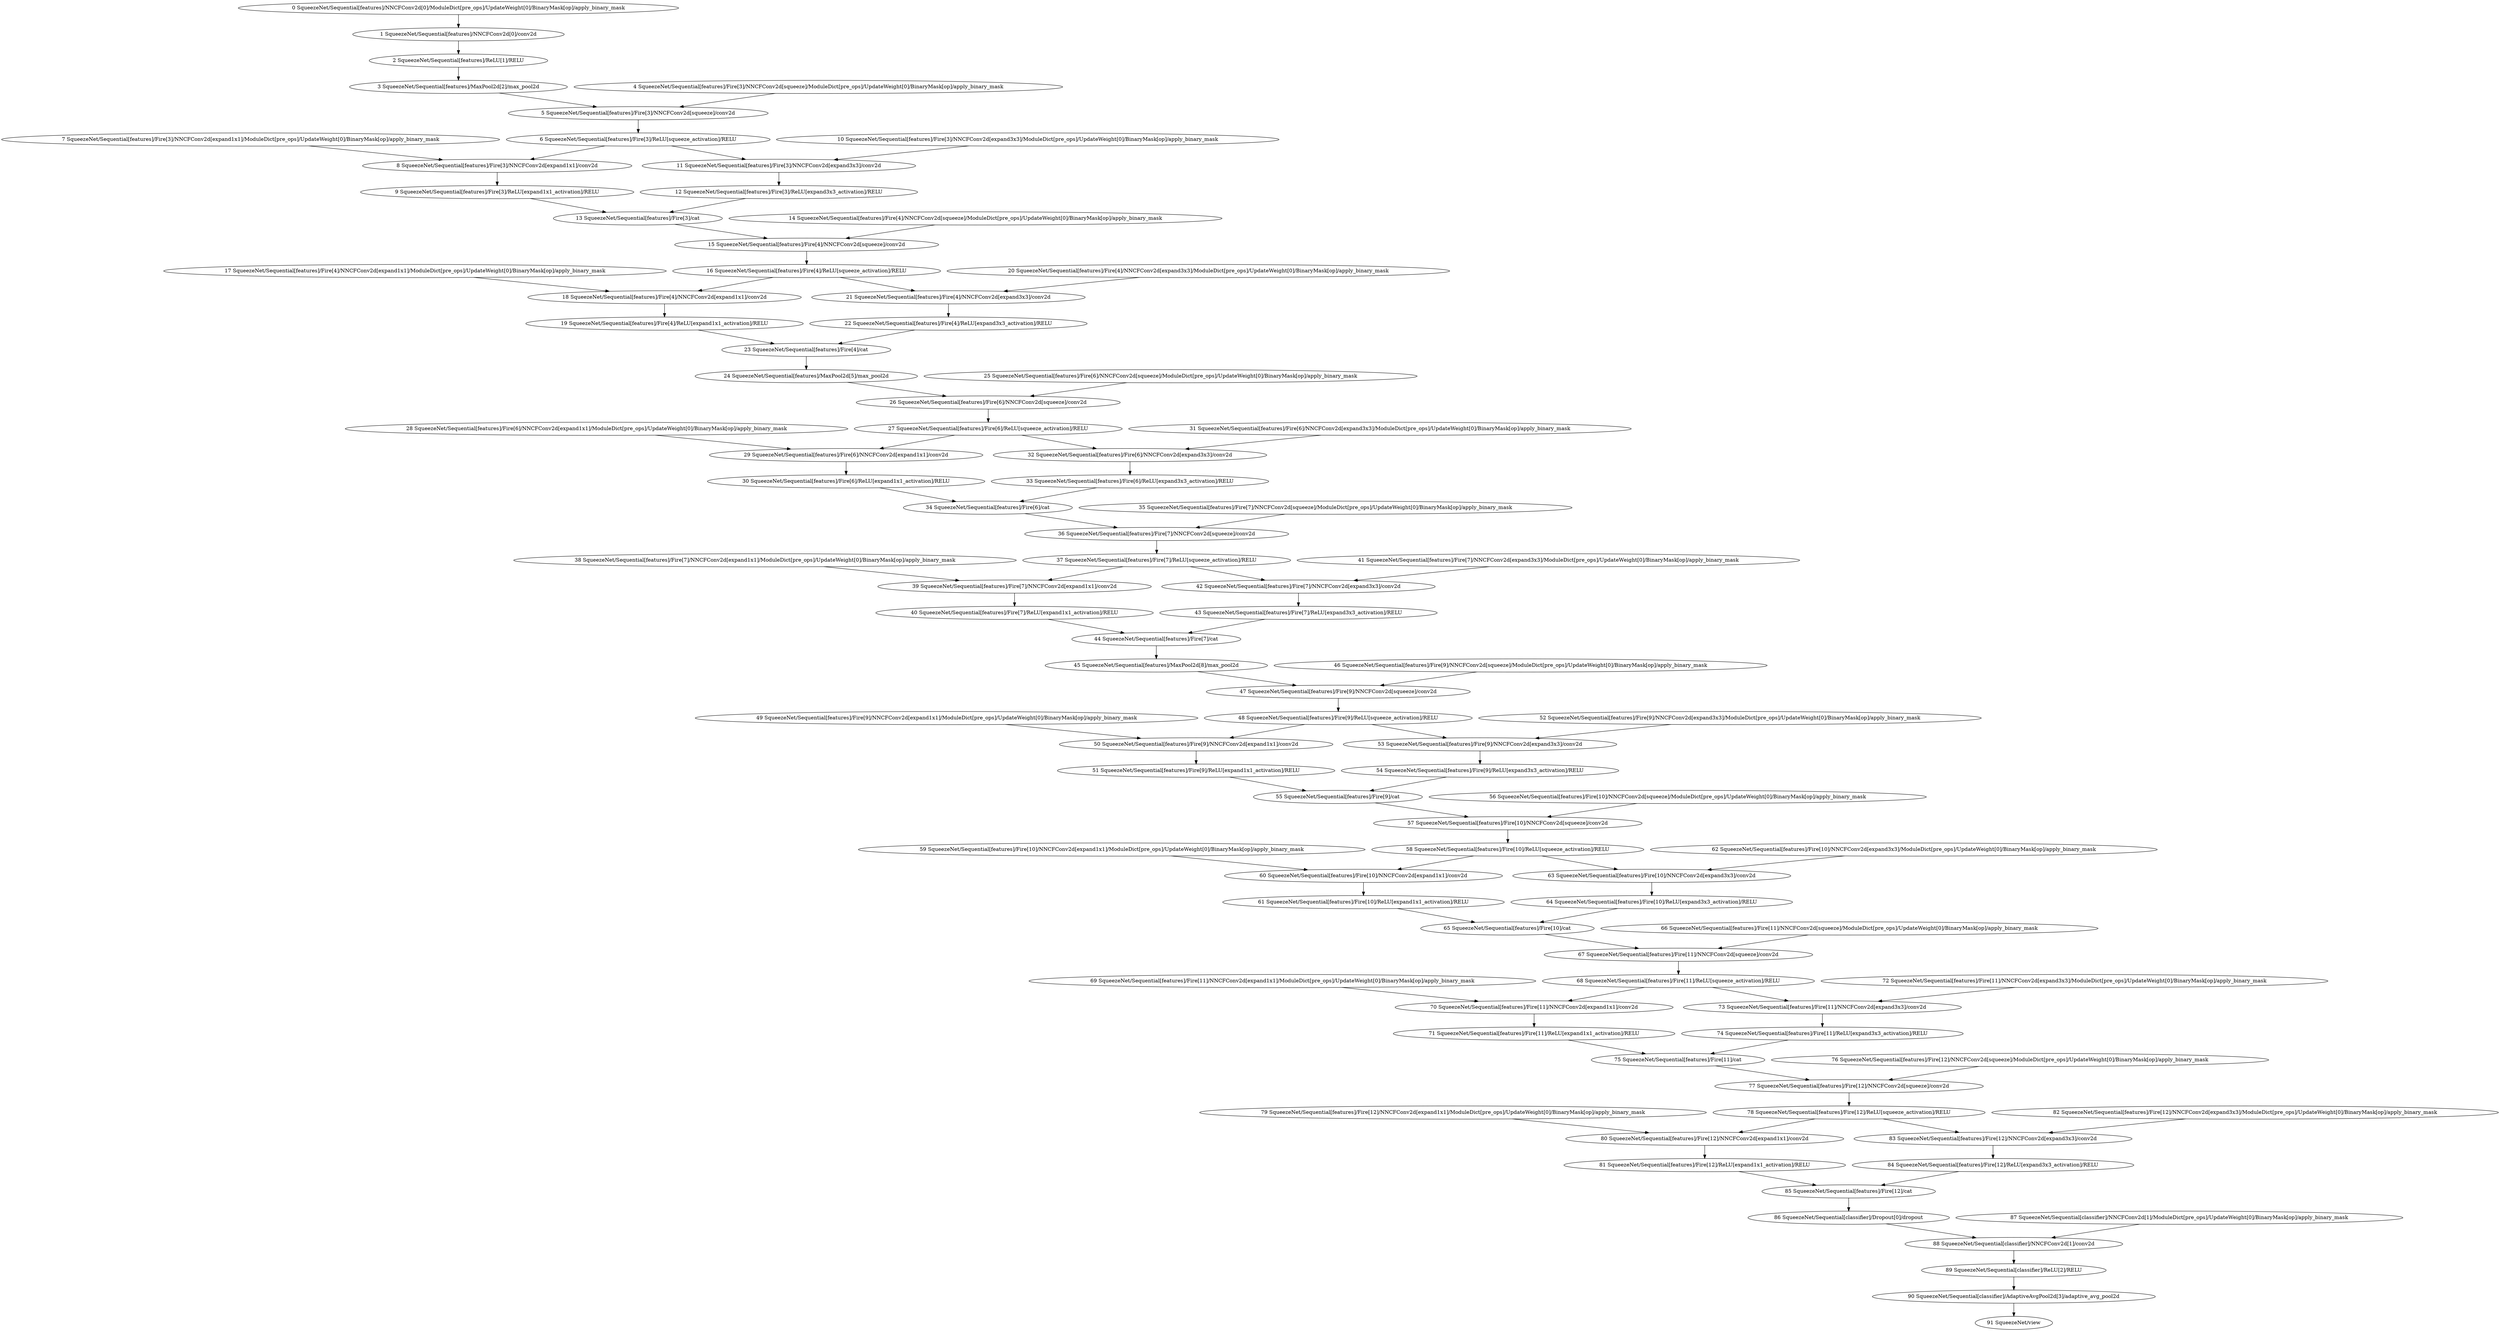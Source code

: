 strict digraph  {
"0 SqueezeNet/Sequential[features]/NNCFConv2d[0]/ModuleDict[pre_ops]/UpdateWeight[0]/BinaryMask[op]/apply_binary_mask" [id=0, scope="SqueezeNet/Sequential[features]/NNCFConv2d[0]/ModuleDict[pre_ops]/UpdateWeight[0]/BinaryMask[op]", type=apply_binary_mask];
"1 SqueezeNet/Sequential[features]/NNCFConv2d[0]/conv2d" [id=1, scope="SqueezeNet/Sequential[features]/NNCFConv2d[0]", type=conv2d];
"2 SqueezeNet/Sequential[features]/ReLU[1]/RELU" [id=2, scope="SqueezeNet/Sequential[features]/ReLU[1]", type=RELU];
"3 SqueezeNet/Sequential[features]/MaxPool2d[2]/max_pool2d" [id=3, scope="SqueezeNet/Sequential[features]/MaxPool2d[2]", type=max_pool2d];
"4 SqueezeNet/Sequential[features]/Fire[3]/NNCFConv2d[squeeze]/ModuleDict[pre_ops]/UpdateWeight[0]/BinaryMask[op]/apply_binary_mask" [id=4, scope="SqueezeNet/Sequential[features]/Fire[3]/NNCFConv2d[squeeze]/ModuleDict[pre_ops]/UpdateWeight[0]/BinaryMask[op]", type=apply_binary_mask];
"5 SqueezeNet/Sequential[features]/Fire[3]/NNCFConv2d[squeeze]/conv2d" [id=5, scope="SqueezeNet/Sequential[features]/Fire[3]/NNCFConv2d[squeeze]", type=conv2d];
"6 SqueezeNet/Sequential[features]/Fire[3]/ReLU[squeeze_activation]/RELU" [id=6, scope="SqueezeNet/Sequential[features]/Fire[3]/ReLU[squeeze_activation]", type=RELU];
"7 SqueezeNet/Sequential[features]/Fire[3]/NNCFConv2d[expand1x1]/ModuleDict[pre_ops]/UpdateWeight[0]/BinaryMask[op]/apply_binary_mask" [id=7, scope="SqueezeNet/Sequential[features]/Fire[3]/NNCFConv2d[expand1x1]/ModuleDict[pre_ops]/UpdateWeight[0]/BinaryMask[op]", type=apply_binary_mask];
"8 SqueezeNet/Sequential[features]/Fire[3]/NNCFConv2d[expand1x1]/conv2d" [id=8, scope="SqueezeNet/Sequential[features]/Fire[3]/NNCFConv2d[expand1x1]", type=conv2d];
"9 SqueezeNet/Sequential[features]/Fire[3]/ReLU[expand1x1_activation]/RELU" [id=9, scope="SqueezeNet/Sequential[features]/Fire[3]/ReLU[expand1x1_activation]", type=RELU];
"10 SqueezeNet/Sequential[features]/Fire[3]/NNCFConv2d[expand3x3]/ModuleDict[pre_ops]/UpdateWeight[0]/BinaryMask[op]/apply_binary_mask" [id=10, scope="SqueezeNet/Sequential[features]/Fire[3]/NNCFConv2d[expand3x3]/ModuleDict[pre_ops]/UpdateWeight[0]/BinaryMask[op]", type=apply_binary_mask];
"11 SqueezeNet/Sequential[features]/Fire[3]/NNCFConv2d[expand3x3]/conv2d" [id=11, scope="SqueezeNet/Sequential[features]/Fire[3]/NNCFConv2d[expand3x3]", type=conv2d];
"12 SqueezeNet/Sequential[features]/Fire[3]/ReLU[expand3x3_activation]/RELU" [id=12, scope="SqueezeNet/Sequential[features]/Fire[3]/ReLU[expand3x3_activation]", type=RELU];
"13 SqueezeNet/Sequential[features]/Fire[3]/cat" [id=13, scope="SqueezeNet/Sequential[features]/Fire[3]", type=cat];
"14 SqueezeNet/Sequential[features]/Fire[4]/NNCFConv2d[squeeze]/ModuleDict[pre_ops]/UpdateWeight[0]/BinaryMask[op]/apply_binary_mask" [id=14, scope="SqueezeNet/Sequential[features]/Fire[4]/NNCFConv2d[squeeze]/ModuleDict[pre_ops]/UpdateWeight[0]/BinaryMask[op]", type=apply_binary_mask];
"15 SqueezeNet/Sequential[features]/Fire[4]/NNCFConv2d[squeeze]/conv2d" [id=15, scope="SqueezeNet/Sequential[features]/Fire[4]/NNCFConv2d[squeeze]", type=conv2d];
"16 SqueezeNet/Sequential[features]/Fire[4]/ReLU[squeeze_activation]/RELU" [id=16, scope="SqueezeNet/Sequential[features]/Fire[4]/ReLU[squeeze_activation]", type=RELU];
"17 SqueezeNet/Sequential[features]/Fire[4]/NNCFConv2d[expand1x1]/ModuleDict[pre_ops]/UpdateWeight[0]/BinaryMask[op]/apply_binary_mask" [id=17, scope="SqueezeNet/Sequential[features]/Fire[4]/NNCFConv2d[expand1x1]/ModuleDict[pre_ops]/UpdateWeight[0]/BinaryMask[op]", type=apply_binary_mask];
"18 SqueezeNet/Sequential[features]/Fire[4]/NNCFConv2d[expand1x1]/conv2d" [id=18, scope="SqueezeNet/Sequential[features]/Fire[4]/NNCFConv2d[expand1x1]", type=conv2d];
"19 SqueezeNet/Sequential[features]/Fire[4]/ReLU[expand1x1_activation]/RELU" [id=19, scope="SqueezeNet/Sequential[features]/Fire[4]/ReLU[expand1x1_activation]", type=RELU];
"20 SqueezeNet/Sequential[features]/Fire[4]/NNCFConv2d[expand3x3]/ModuleDict[pre_ops]/UpdateWeight[0]/BinaryMask[op]/apply_binary_mask" [id=20, scope="SqueezeNet/Sequential[features]/Fire[4]/NNCFConv2d[expand3x3]/ModuleDict[pre_ops]/UpdateWeight[0]/BinaryMask[op]", type=apply_binary_mask];
"21 SqueezeNet/Sequential[features]/Fire[4]/NNCFConv2d[expand3x3]/conv2d" [id=21, scope="SqueezeNet/Sequential[features]/Fire[4]/NNCFConv2d[expand3x3]", type=conv2d];
"22 SqueezeNet/Sequential[features]/Fire[4]/ReLU[expand3x3_activation]/RELU" [id=22, scope="SqueezeNet/Sequential[features]/Fire[4]/ReLU[expand3x3_activation]", type=RELU];
"23 SqueezeNet/Sequential[features]/Fire[4]/cat" [id=23, scope="SqueezeNet/Sequential[features]/Fire[4]", type=cat];
"24 SqueezeNet/Sequential[features]/MaxPool2d[5]/max_pool2d" [id=24, scope="SqueezeNet/Sequential[features]/MaxPool2d[5]", type=max_pool2d];
"25 SqueezeNet/Sequential[features]/Fire[6]/NNCFConv2d[squeeze]/ModuleDict[pre_ops]/UpdateWeight[0]/BinaryMask[op]/apply_binary_mask" [id=25, scope="SqueezeNet/Sequential[features]/Fire[6]/NNCFConv2d[squeeze]/ModuleDict[pre_ops]/UpdateWeight[0]/BinaryMask[op]", type=apply_binary_mask];
"26 SqueezeNet/Sequential[features]/Fire[6]/NNCFConv2d[squeeze]/conv2d" [id=26, scope="SqueezeNet/Sequential[features]/Fire[6]/NNCFConv2d[squeeze]", type=conv2d];
"27 SqueezeNet/Sequential[features]/Fire[6]/ReLU[squeeze_activation]/RELU" [id=27, scope="SqueezeNet/Sequential[features]/Fire[6]/ReLU[squeeze_activation]", type=RELU];
"28 SqueezeNet/Sequential[features]/Fire[6]/NNCFConv2d[expand1x1]/ModuleDict[pre_ops]/UpdateWeight[0]/BinaryMask[op]/apply_binary_mask" [id=28, scope="SqueezeNet/Sequential[features]/Fire[6]/NNCFConv2d[expand1x1]/ModuleDict[pre_ops]/UpdateWeight[0]/BinaryMask[op]", type=apply_binary_mask];
"29 SqueezeNet/Sequential[features]/Fire[6]/NNCFConv2d[expand1x1]/conv2d" [id=29, scope="SqueezeNet/Sequential[features]/Fire[6]/NNCFConv2d[expand1x1]", type=conv2d];
"30 SqueezeNet/Sequential[features]/Fire[6]/ReLU[expand1x1_activation]/RELU" [id=30, scope="SqueezeNet/Sequential[features]/Fire[6]/ReLU[expand1x1_activation]", type=RELU];
"31 SqueezeNet/Sequential[features]/Fire[6]/NNCFConv2d[expand3x3]/ModuleDict[pre_ops]/UpdateWeight[0]/BinaryMask[op]/apply_binary_mask" [id=31, scope="SqueezeNet/Sequential[features]/Fire[6]/NNCFConv2d[expand3x3]/ModuleDict[pre_ops]/UpdateWeight[0]/BinaryMask[op]", type=apply_binary_mask];
"32 SqueezeNet/Sequential[features]/Fire[6]/NNCFConv2d[expand3x3]/conv2d" [id=32, scope="SqueezeNet/Sequential[features]/Fire[6]/NNCFConv2d[expand3x3]", type=conv2d];
"33 SqueezeNet/Sequential[features]/Fire[6]/ReLU[expand3x3_activation]/RELU" [id=33, scope="SqueezeNet/Sequential[features]/Fire[6]/ReLU[expand3x3_activation]", type=RELU];
"34 SqueezeNet/Sequential[features]/Fire[6]/cat" [id=34, scope="SqueezeNet/Sequential[features]/Fire[6]", type=cat];
"35 SqueezeNet/Sequential[features]/Fire[7]/NNCFConv2d[squeeze]/ModuleDict[pre_ops]/UpdateWeight[0]/BinaryMask[op]/apply_binary_mask" [id=35, scope="SqueezeNet/Sequential[features]/Fire[7]/NNCFConv2d[squeeze]/ModuleDict[pre_ops]/UpdateWeight[0]/BinaryMask[op]", type=apply_binary_mask];
"36 SqueezeNet/Sequential[features]/Fire[7]/NNCFConv2d[squeeze]/conv2d" [id=36, scope="SqueezeNet/Sequential[features]/Fire[7]/NNCFConv2d[squeeze]", type=conv2d];
"37 SqueezeNet/Sequential[features]/Fire[7]/ReLU[squeeze_activation]/RELU" [id=37, scope="SqueezeNet/Sequential[features]/Fire[7]/ReLU[squeeze_activation]", type=RELU];
"38 SqueezeNet/Sequential[features]/Fire[7]/NNCFConv2d[expand1x1]/ModuleDict[pre_ops]/UpdateWeight[0]/BinaryMask[op]/apply_binary_mask" [id=38, scope="SqueezeNet/Sequential[features]/Fire[7]/NNCFConv2d[expand1x1]/ModuleDict[pre_ops]/UpdateWeight[0]/BinaryMask[op]", type=apply_binary_mask];
"39 SqueezeNet/Sequential[features]/Fire[7]/NNCFConv2d[expand1x1]/conv2d" [id=39, scope="SqueezeNet/Sequential[features]/Fire[7]/NNCFConv2d[expand1x1]", type=conv2d];
"40 SqueezeNet/Sequential[features]/Fire[7]/ReLU[expand1x1_activation]/RELU" [id=40, scope="SqueezeNet/Sequential[features]/Fire[7]/ReLU[expand1x1_activation]", type=RELU];
"41 SqueezeNet/Sequential[features]/Fire[7]/NNCFConv2d[expand3x3]/ModuleDict[pre_ops]/UpdateWeight[0]/BinaryMask[op]/apply_binary_mask" [id=41, scope="SqueezeNet/Sequential[features]/Fire[7]/NNCFConv2d[expand3x3]/ModuleDict[pre_ops]/UpdateWeight[0]/BinaryMask[op]", type=apply_binary_mask];
"42 SqueezeNet/Sequential[features]/Fire[7]/NNCFConv2d[expand3x3]/conv2d" [id=42, scope="SqueezeNet/Sequential[features]/Fire[7]/NNCFConv2d[expand3x3]", type=conv2d];
"43 SqueezeNet/Sequential[features]/Fire[7]/ReLU[expand3x3_activation]/RELU" [id=43, scope="SqueezeNet/Sequential[features]/Fire[7]/ReLU[expand3x3_activation]", type=RELU];
"44 SqueezeNet/Sequential[features]/Fire[7]/cat" [id=44, scope="SqueezeNet/Sequential[features]/Fire[7]", type=cat];
"45 SqueezeNet/Sequential[features]/MaxPool2d[8]/max_pool2d" [id=45, scope="SqueezeNet/Sequential[features]/MaxPool2d[8]", type=max_pool2d];
"46 SqueezeNet/Sequential[features]/Fire[9]/NNCFConv2d[squeeze]/ModuleDict[pre_ops]/UpdateWeight[0]/BinaryMask[op]/apply_binary_mask" [id=46, scope="SqueezeNet/Sequential[features]/Fire[9]/NNCFConv2d[squeeze]/ModuleDict[pre_ops]/UpdateWeight[0]/BinaryMask[op]", type=apply_binary_mask];
"47 SqueezeNet/Sequential[features]/Fire[9]/NNCFConv2d[squeeze]/conv2d" [id=47, scope="SqueezeNet/Sequential[features]/Fire[9]/NNCFConv2d[squeeze]", type=conv2d];
"48 SqueezeNet/Sequential[features]/Fire[9]/ReLU[squeeze_activation]/RELU" [id=48, scope="SqueezeNet/Sequential[features]/Fire[9]/ReLU[squeeze_activation]", type=RELU];
"49 SqueezeNet/Sequential[features]/Fire[9]/NNCFConv2d[expand1x1]/ModuleDict[pre_ops]/UpdateWeight[0]/BinaryMask[op]/apply_binary_mask" [id=49, scope="SqueezeNet/Sequential[features]/Fire[9]/NNCFConv2d[expand1x1]/ModuleDict[pre_ops]/UpdateWeight[0]/BinaryMask[op]", type=apply_binary_mask];
"50 SqueezeNet/Sequential[features]/Fire[9]/NNCFConv2d[expand1x1]/conv2d" [id=50, scope="SqueezeNet/Sequential[features]/Fire[9]/NNCFConv2d[expand1x1]", type=conv2d];
"51 SqueezeNet/Sequential[features]/Fire[9]/ReLU[expand1x1_activation]/RELU" [id=51, scope="SqueezeNet/Sequential[features]/Fire[9]/ReLU[expand1x1_activation]", type=RELU];
"52 SqueezeNet/Sequential[features]/Fire[9]/NNCFConv2d[expand3x3]/ModuleDict[pre_ops]/UpdateWeight[0]/BinaryMask[op]/apply_binary_mask" [id=52, scope="SqueezeNet/Sequential[features]/Fire[9]/NNCFConv2d[expand3x3]/ModuleDict[pre_ops]/UpdateWeight[0]/BinaryMask[op]", type=apply_binary_mask];
"53 SqueezeNet/Sequential[features]/Fire[9]/NNCFConv2d[expand3x3]/conv2d" [id=53, scope="SqueezeNet/Sequential[features]/Fire[9]/NNCFConv2d[expand3x3]", type=conv2d];
"54 SqueezeNet/Sequential[features]/Fire[9]/ReLU[expand3x3_activation]/RELU" [id=54, scope="SqueezeNet/Sequential[features]/Fire[9]/ReLU[expand3x3_activation]", type=RELU];
"55 SqueezeNet/Sequential[features]/Fire[9]/cat" [id=55, scope="SqueezeNet/Sequential[features]/Fire[9]", type=cat];
"56 SqueezeNet/Sequential[features]/Fire[10]/NNCFConv2d[squeeze]/ModuleDict[pre_ops]/UpdateWeight[0]/BinaryMask[op]/apply_binary_mask" [id=56, scope="SqueezeNet/Sequential[features]/Fire[10]/NNCFConv2d[squeeze]/ModuleDict[pre_ops]/UpdateWeight[0]/BinaryMask[op]", type=apply_binary_mask];
"57 SqueezeNet/Sequential[features]/Fire[10]/NNCFConv2d[squeeze]/conv2d" [id=57, scope="SqueezeNet/Sequential[features]/Fire[10]/NNCFConv2d[squeeze]", type=conv2d];
"58 SqueezeNet/Sequential[features]/Fire[10]/ReLU[squeeze_activation]/RELU" [id=58, scope="SqueezeNet/Sequential[features]/Fire[10]/ReLU[squeeze_activation]", type=RELU];
"59 SqueezeNet/Sequential[features]/Fire[10]/NNCFConv2d[expand1x1]/ModuleDict[pre_ops]/UpdateWeight[0]/BinaryMask[op]/apply_binary_mask" [id=59, scope="SqueezeNet/Sequential[features]/Fire[10]/NNCFConv2d[expand1x1]/ModuleDict[pre_ops]/UpdateWeight[0]/BinaryMask[op]", type=apply_binary_mask];
"60 SqueezeNet/Sequential[features]/Fire[10]/NNCFConv2d[expand1x1]/conv2d" [id=60, scope="SqueezeNet/Sequential[features]/Fire[10]/NNCFConv2d[expand1x1]", type=conv2d];
"61 SqueezeNet/Sequential[features]/Fire[10]/ReLU[expand1x1_activation]/RELU" [id=61, scope="SqueezeNet/Sequential[features]/Fire[10]/ReLU[expand1x1_activation]", type=RELU];
"62 SqueezeNet/Sequential[features]/Fire[10]/NNCFConv2d[expand3x3]/ModuleDict[pre_ops]/UpdateWeight[0]/BinaryMask[op]/apply_binary_mask" [id=62, scope="SqueezeNet/Sequential[features]/Fire[10]/NNCFConv2d[expand3x3]/ModuleDict[pre_ops]/UpdateWeight[0]/BinaryMask[op]", type=apply_binary_mask];
"63 SqueezeNet/Sequential[features]/Fire[10]/NNCFConv2d[expand3x3]/conv2d" [id=63, scope="SqueezeNet/Sequential[features]/Fire[10]/NNCFConv2d[expand3x3]", type=conv2d];
"64 SqueezeNet/Sequential[features]/Fire[10]/ReLU[expand3x3_activation]/RELU" [id=64, scope="SqueezeNet/Sequential[features]/Fire[10]/ReLU[expand3x3_activation]", type=RELU];
"65 SqueezeNet/Sequential[features]/Fire[10]/cat" [id=65, scope="SqueezeNet/Sequential[features]/Fire[10]", type=cat];
"66 SqueezeNet/Sequential[features]/Fire[11]/NNCFConv2d[squeeze]/ModuleDict[pre_ops]/UpdateWeight[0]/BinaryMask[op]/apply_binary_mask" [id=66, scope="SqueezeNet/Sequential[features]/Fire[11]/NNCFConv2d[squeeze]/ModuleDict[pre_ops]/UpdateWeight[0]/BinaryMask[op]", type=apply_binary_mask];
"67 SqueezeNet/Sequential[features]/Fire[11]/NNCFConv2d[squeeze]/conv2d" [id=67, scope="SqueezeNet/Sequential[features]/Fire[11]/NNCFConv2d[squeeze]", type=conv2d];
"68 SqueezeNet/Sequential[features]/Fire[11]/ReLU[squeeze_activation]/RELU" [id=68, scope="SqueezeNet/Sequential[features]/Fire[11]/ReLU[squeeze_activation]", type=RELU];
"69 SqueezeNet/Sequential[features]/Fire[11]/NNCFConv2d[expand1x1]/ModuleDict[pre_ops]/UpdateWeight[0]/BinaryMask[op]/apply_binary_mask" [id=69, scope="SqueezeNet/Sequential[features]/Fire[11]/NNCFConv2d[expand1x1]/ModuleDict[pre_ops]/UpdateWeight[0]/BinaryMask[op]", type=apply_binary_mask];
"70 SqueezeNet/Sequential[features]/Fire[11]/NNCFConv2d[expand1x1]/conv2d" [id=70, scope="SqueezeNet/Sequential[features]/Fire[11]/NNCFConv2d[expand1x1]", type=conv2d];
"71 SqueezeNet/Sequential[features]/Fire[11]/ReLU[expand1x1_activation]/RELU" [id=71, scope="SqueezeNet/Sequential[features]/Fire[11]/ReLU[expand1x1_activation]", type=RELU];
"72 SqueezeNet/Sequential[features]/Fire[11]/NNCFConv2d[expand3x3]/ModuleDict[pre_ops]/UpdateWeight[0]/BinaryMask[op]/apply_binary_mask" [id=72, scope="SqueezeNet/Sequential[features]/Fire[11]/NNCFConv2d[expand3x3]/ModuleDict[pre_ops]/UpdateWeight[0]/BinaryMask[op]", type=apply_binary_mask];
"73 SqueezeNet/Sequential[features]/Fire[11]/NNCFConv2d[expand3x3]/conv2d" [id=73, scope="SqueezeNet/Sequential[features]/Fire[11]/NNCFConv2d[expand3x3]", type=conv2d];
"74 SqueezeNet/Sequential[features]/Fire[11]/ReLU[expand3x3_activation]/RELU" [id=74, scope="SqueezeNet/Sequential[features]/Fire[11]/ReLU[expand3x3_activation]", type=RELU];
"75 SqueezeNet/Sequential[features]/Fire[11]/cat" [id=75, scope="SqueezeNet/Sequential[features]/Fire[11]", type=cat];
"76 SqueezeNet/Sequential[features]/Fire[12]/NNCFConv2d[squeeze]/ModuleDict[pre_ops]/UpdateWeight[0]/BinaryMask[op]/apply_binary_mask" [id=76, scope="SqueezeNet/Sequential[features]/Fire[12]/NNCFConv2d[squeeze]/ModuleDict[pre_ops]/UpdateWeight[0]/BinaryMask[op]", type=apply_binary_mask];
"77 SqueezeNet/Sequential[features]/Fire[12]/NNCFConv2d[squeeze]/conv2d" [id=77, scope="SqueezeNet/Sequential[features]/Fire[12]/NNCFConv2d[squeeze]", type=conv2d];
"78 SqueezeNet/Sequential[features]/Fire[12]/ReLU[squeeze_activation]/RELU" [id=78, scope="SqueezeNet/Sequential[features]/Fire[12]/ReLU[squeeze_activation]", type=RELU];
"79 SqueezeNet/Sequential[features]/Fire[12]/NNCFConv2d[expand1x1]/ModuleDict[pre_ops]/UpdateWeight[0]/BinaryMask[op]/apply_binary_mask" [id=79, scope="SqueezeNet/Sequential[features]/Fire[12]/NNCFConv2d[expand1x1]/ModuleDict[pre_ops]/UpdateWeight[0]/BinaryMask[op]", type=apply_binary_mask];
"80 SqueezeNet/Sequential[features]/Fire[12]/NNCFConv2d[expand1x1]/conv2d" [id=80, scope="SqueezeNet/Sequential[features]/Fire[12]/NNCFConv2d[expand1x1]", type=conv2d];
"81 SqueezeNet/Sequential[features]/Fire[12]/ReLU[expand1x1_activation]/RELU" [id=81, scope="SqueezeNet/Sequential[features]/Fire[12]/ReLU[expand1x1_activation]", type=RELU];
"82 SqueezeNet/Sequential[features]/Fire[12]/NNCFConv2d[expand3x3]/ModuleDict[pre_ops]/UpdateWeight[0]/BinaryMask[op]/apply_binary_mask" [id=82, scope="SqueezeNet/Sequential[features]/Fire[12]/NNCFConv2d[expand3x3]/ModuleDict[pre_ops]/UpdateWeight[0]/BinaryMask[op]", type=apply_binary_mask];
"83 SqueezeNet/Sequential[features]/Fire[12]/NNCFConv2d[expand3x3]/conv2d" [id=83, scope="SqueezeNet/Sequential[features]/Fire[12]/NNCFConv2d[expand3x3]", type=conv2d];
"84 SqueezeNet/Sequential[features]/Fire[12]/ReLU[expand3x3_activation]/RELU" [id=84, scope="SqueezeNet/Sequential[features]/Fire[12]/ReLU[expand3x3_activation]", type=RELU];
"85 SqueezeNet/Sequential[features]/Fire[12]/cat" [id=85, scope="SqueezeNet/Sequential[features]/Fire[12]", type=cat];
"86 SqueezeNet/Sequential[classifier]/Dropout[0]/dropout" [id=86, scope="SqueezeNet/Sequential[classifier]/Dropout[0]", type=dropout];
"87 SqueezeNet/Sequential[classifier]/NNCFConv2d[1]/ModuleDict[pre_ops]/UpdateWeight[0]/BinaryMask[op]/apply_binary_mask" [id=87, scope="SqueezeNet/Sequential[classifier]/NNCFConv2d[1]/ModuleDict[pre_ops]/UpdateWeight[0]/BinaryMask[op]", type=apply_binary_mask];
"88 SqueezeNet/Sequential[classifier]/NNCFConv2d[1]/conv2d" [id=88, scope="SqueezeNet/Sequential[classifier]/NNCFConv2d[1]", type=conv2d];
"89 SqueezeNet/Sequential[classifier]/ReLU[2]/RELU" [id=89, scope="SqueezeNet/Sequential[classifier]/ReLU[2]", type=RELU];
"90 SqueezeNet/Sequential[classifier]/AdaptiveAvgPool2d[3]/adaptive_avg_pool2d" [id=90, scope="SqueezeNet/Sequential[classifier]/AdaptiveAvgPool2d[3]", type=adaptive_avg_pool2d];
"91 SqueezeNet/view" [id=91, scope=SqueezeNet, type=view];
"0 SqueezeNet/Sequential[features]/NNCFConv2d[0]/ModuleDict[pre_ops]/UpdateWeight[0]/BinaryMask[op]/apply_binary_mask" -> "1 SqueezeNet/Sequential[features]/NNCFConv2d[0]/conv2d";
"1 SqueezeNet/Sequential[features]/NNCFConv2d[0]/conv2d" -> "2 SqueezeNet/Sequential[features]/ReLU[1]/RELU";
"2 SqueezeNet/Sequential[features]/ReLU[1]/RELU" -> "3 SqueezeNet/Sequential[features]/MaxPool2d[2]/max_pool2d";
"3 SqueezeNet/Sequential[features]/MaxPool2d[2]/max_pool2d" -> "5 SqueezeNet/Sequential[features]/Fire[3]/NNCFConv2d[squeeze]/conv2d";
"4 SqueezeNet/Sequential[features]/Fire[3]/NNCFConv2d[squeeze]/ModuleDict[pre_ops]/UpdateWeight[0]/BinaryMask[op]/apply_binary_mask" -> "5 SqueezeNet/Sequential[features]/Fire[3]/NNCFConv2d[squeeze]/conv2d";
"5 SqueezeNet/Sequential[features]/Fire[3]/NNCFConv2d[squeeze]/conv2d" -> "6 SqueezeNet/Sequential[features]/Fire[3]/ReLU[squeeze_activation]/RELU";
"6 SqueezeNet/Sequential[features]/Fire[3]/ReLU[squeeze_activation]/RELU" -> "8 SqueezeNet/Sequential[features]/Fire[3]/NNCFConv2d[expand1x1]/conv2d";
"7 SqueezeNet/Sequential[features]/Fire[3]/NNCFConv2d[expand1x1]/ModuleDict[pre_ops]/UpdateWeight[0]/BinaryMask[op]/apply_binary_mask" -> "8 SqueezeNet/Sequential[features]/Fire[3]/NNCFConv2d[expand1x1]/conv2d";
"8 SqueezeNet/Sequential[features]/Fire[3]/NNCFConv2d[expand1x1]/conv2d" -> "9 SqueezeNet/Sequential[features]/Fire[3]/ReLU[expand1x1_activation]/RELU";
"6 SqueezeNet/Sequential[features]/Fire[3]/ReLU[squeeze_activation]/RELU" -> "11 SqueezeNet/Sequential[features]/Fire[3]/NNCFConv2d[expand3x3]/conv2d";
"9 SqueezeNet/Sequential[features]/Fire[3]/ReLU[expand1x1_activation]/RELU" -> "13 SqueezeNet/Sequential[features]/Fire[3]/cat";
"10 SqueezeNet/Sequential[features]/Fire[3]/NNCFConv2d[expand3x3]/ModuleDict[pre_ops]/UpdateWeight[0]/BinaryMask[op]/apply_binary_mask" -> "11 SqueezeNet/Sequential[features]/Fire[3]/NNCFConv2d[expand3x3]/conv2d";
"11 SqueezeNet/Sequential[features]/Fire[3]/NNCFConv2d[expand3x3]/conv2d" -> "12 SqueezeNet/Sequential[features]/Fire[3]/ReLU[expand3x3_activation]/RELU";
"12 SqueezeNet/Sequential[features]/Fire[3]/ReLU[expand3x3_activation]/RELU" -> "13 SqueezeNet/Sequential[features]/Fire[3]/cat";
"13 SqueezeNet/Sequential[features]/Fire[3]/cat" -> "15 SqueezeNet/Sequential[features]/Fire[4]/NNCFConv2d[squeeze]/conv2d";
"14 SqueezeNet/Sequential[features]/Fire[4]/NNCFConv2d[squeeze]/ModuleDict[pre_ops]/UpdateWeight[0]/BinaryMask[op]/apply_binary_mask" -> "15 SqueezeNet/Sequential[features]/Fire[4]/NNCFConv2d[squeeze]/conv2d";
"15 SqueezeNet/Sequential[features]/Fire[4]/NNCFConv2d[squeeze]/conv2d" -> "16 SqueezeNet/Sequential[features]/Fire[4]/ReLU[squeeze_activation]/RELU";
"16 SqueezeNet/Sequential[features]/Fire[4]/ReLU[squeeze_activation]/RELU" -> "18 SqueezeNet/Sequential[features]/Fire[4]/NNCFConv2d[expand1x1]/conv2d";
"16 SqueezeNet/Sequential[features]/Fire[4]/ReLU[squeeze_activation]/RELU" -> "21 SqueezeNet/Sequential[features]/Fire[4]/NNCFConv2d[expand3x3]/conv2d";
"17 SqueezeNet/Sequential[features]/Fire[4]/NNCFConv2d[expand1x1]/ModuleDict[pre_ops]/UpdateWeight[0]/BinaryMask[op]/apply_binary_mask" -> "18 SqueezeNet/Sequential[features]/Fire[4]/NNCFConv2d[expand1x1]/conv2d";
"18 SqueezeNet/Sequential[features]/Fire[4]/NNCFConv2d[expand1x1]/conv2d" -> "19 SqueezeNet/Sequential[features]/Fire[4]/ReLU[expand1x1_activation]/RELU";
"19 SqueezeNet/Sequential[features]/Fire[4]/ReLU[expand1x1_activation]/RELU" -> "23 SqueezeNet/Sequential[features]/Fire[4]/cat";
"20 SqueezeNet/Sequential[features]/Fire[4]/NNCFConv2d[expand3x3]/ModuleDict[pre_ops]/UpdateWeight[0]/BinaryMask[op]/apply_binary_mask" -> "21 SqueezeNet/Sequential[features]/Fire[4]/NNCFConv2d[expand3x3]/conv2d";
"21 SqueezeNet/Sequential[features]/Fire[4]/NNCFConv2d[expand3x3]/conv2d" -> "22 SqueezeNet/Sequential[features]/Fire[4]/ReLU[expand3x3_activation]/RELU";
"22 SqueezeNet/Sequential[features]/Fire[4]/ReLU[expand3x3_activation]/RELU" -> "23 SqueezeNet/Sequential[features]/Fire[4]/cat";
"23 SqueezeNet/Sequential[features]/Fire[4]/cat" -> "24 SqueezeNet/Sequential[features]/MaxPool2d[5]/max_pool2d";
"24 SqueezeNet/Sequential[features]/MaxPool2d[5]/max_pool2d" -> "26 SqueezeNet/Sequential[features]/Fire[6]/NNCFConv2d[squeeze]/conv2d";
"25 SqueezeNet/Sequential[features]/Fire[6]/NNCFConv2d[squeeze]/ModuleDict[pre_ops]/UpdateWeight[0]/BinaryMask[op]/apply_binary_mask" -> "26 SqueezeNet/Sequential[features]/Fire[6]/NNCFConv2d[squeeze]/conv2d";
"26 SqueezeNet/Sequential[features]/Fire[6]/NNCFConv2d[squeeze]/conv2d" -> "27 SqueezeNet/Sequential[features]/Fire[6]/ReLU[squeeze_activation]/RELU";
"27 SqueezeNet/Sequential[features]/Fire[6]/ReLU[squeeze_activation]/RELU" -> "29 SqueezeNet/Sequential[features]/Fire[6]/NNCFConv2d[expand1x1]/conv2d";
"27 SqueezeNet/Sequential[features]/Fire[6]/ReLU[squeeze_activation]/RELU" -> "32 SqueezeNet/Sequential[features]/Fire[6]/NNCFConv2d[expand3x3]/conv2d";
"28 SqueezeNet/Sequential[features]/Fire[6]/NNCFConv2d[expand1x1]/ModuleDict[pre_ops]/UpdateWeight[0]/BinaryMask[op]/apply_binary_mask" -> "29 SqueezeNet/Sequential[features]/Fire[6]/NNCFConv2d[expand1x1]/conv2d";
"29 SqueezeNet/Sequential[features]/Fire[6]/NNCFConv2d[expand1x1]/conv2d" -> "30 SqueezeNet/Sequential[features]/Fire[6]/ReLU[expand1x1_activation]/RELU";
"30 SqueezeNet/Sequential[features]/Fire[6]/ReLU[expand1x1_activation]/RELU" -> "34 SqueezeNet/Sequential[features]/Fire[6]/cat";
"31 SqueezeNet/Sequential[features]/Fire[6]/NNCFConv2d[expand3x3]/ModuleDict[pre_ops]/UpdateWeight[0]/BinaryMask[op]/apply_binary_mask" -> "32 SqueezeNet/Sequential[features]/Fire[6]/NNCFConv2d[expand3x3]/conv2d";
"32 SqueezeNet/Sequential[features]/Fire[6]/NNCFConv2d[expand3x3]/conv2d" -> "33 SqueezeNet/Sequential[features]/Fire[6]/ReLU[expand3x3_activation]/RELU";
"33 SqueezeNet/Sequential[features]/Fire[6]/ReLU[expand3x3_activation]/RELU" -> "34 SqueezeNet/Sequential[features]/Fire[6]/cat";
"34 SqueezeNet/Sequential[features]/Fire[6]/cat" -> "36 SqueezeNet/Sequential[features]/Fire[7]/NNCFConv2d[squeeze]/conv2d";
"35 SqueezeNet/Sequential[features]/Fire[7]/NNCFConv2d[squeeze]/ModuleDict[pre_ops]/UpdateWeight[0]/BinaryMask[op]/apply_binary_mask" -> "36 SqueezeNet/Sequential[features]/Fire[7]/NNCFConv2d[squeeze]/conv2d";
"36 SqueezeNet/Sequential[features]/Fire[7]/NNCFConv2d[squeeze]/conv2d" -> "37 SqueezeNet/Sequential[features]/Fire[7]/ReLU[squeeze_activation]/RELU";
"37 SqueezeNet/Sequential[features]/Fire[7]/ReLU[squeeze_activation]/RELU" -> "39 SqueezeNet/Sequential[features]/Fire[7]/NNCFConv2d[expand1x1]/conv2d";
"37 SqueezeNet/Sequential[features]/Fire[7]/ReLU[squeeze_activation]/RELU" -> "42 SqueezeNet/Sequential[features]/Fire[7]/NNCFConv2d[expand3x3]/conv2d";
"38 SqueezeNet/Sequential[features]/Fire[7]/NNCFConv2d[expand1x1]/ModuleDict[pre_ops]/UpdateWeight[0]/BinaryMask[op]/apply_binary_mask" -> "39 SqueezeNet/Sequential[features]/Fire[7]/NNCFConv2d[expand1x1]/conv2d";
"39 SqueezeNet/Sequential[features]/Fire[7]/NNCFConv2d[expand1x1]/conv2d" -> "40 SqueezeNet/Sequential[features]/Fire[7]/ReLU[expand1x1_activation]/RELU";
"40 SqueezeNet/Sequential[features]/Fire[7]/ReLU[expand1x1_activation]/RELU" -> "44 SqueezeNet/Sequential[features]/Fire[7]/cat";
"41 SqueezeNet/Sequential[features]/Fire[7]/NNCFConv2d[expand3x3]/ModuleDict[pre_ops]/UpdateWeight[0]/BinaryMask[op]/apply_binary_mask" -> "42 SqueezeNet/Sequential[features]/Fire[7]/NNCFConv2d[expand3x3]/conv2d";
"42 SqueezeNet/Sequential[features]/Fire[7]/NNCFConv2d[expand3x3]/conv2d" -> "43 SqueezeNet/Sequential[features]/Fire[7]/ReLU[expand3x3_activation]/RELU";
"43 SqueezeNet/Sequential[features]/Fire[7]/ReLU[expand3x3_activation]/RELU" -> "44 SqueezeNet/Sequential[features]/Fire[7]/cat";
"44 SqueezeNet/Sequential[features]/Fire[7]/cat" -> "45 SqueezeNet/Sequential[features]/MaxPool2d[8]/max_pool2d";
"45 SqueezeNet/Sequential[features]/MaxPool2d[8]/max_pool2d" -> "47 SqueezeNet/Sequential[features]/Fire[9]/NNCFConv2d[squeeze]/conv2d";
"46 SqueezeNet/Sequential[features]/Fire[9]/NNCFConv2d[squeeze]/ModuleDict[pre_ops]/UpdateWeight[0]/BinaryMask[op]/apply_binary_mask" -> "47 SqueezeNet/Sequential[features]/Fire[9]/NNCFConv2d[squeeze]/conv2d";
"47 SqueezeNet/Sequential[features]/Fire[9]/NNCFConv2d[squeeze]/conv2d" -> "48 SqueezeNet/Sequential[features]/Fire[9]/ReLU[squeeze_activation]/RELU";
"48 SqueezeNet/Sequential[features]/Fire[9]/ReLU[squeeze_activation]/RELU" -> "50 SqueezeNet/Sequential[features]/Fire[9]/NNCFConv2d[expand1x1]/conv2d";
"48 SqueezeNet/Sequential[features]/Fire[9]/ReLU[squeeze_activation]/RELU" -> "53 SqueezeNet/Sequential[features]/Fire[9]/NNCFConv2d[expand3x3]/conv2d";
"49 SqueezeNet/Sequential[features]/Fire[9]/NNCFConv2d[expand1x1]/ModuleDict[pre_ops]/UpdateWeight[0]/BinaryMask[op]/apply_binary_mask" -> "50 SqueezeNet/Sequential[features]/Fire[9]/NNCFConv2d[expand1x1]/conv2d";
"50 SqueezeNet/Sequential[features]/Fire[9]/NNCFConv2d[expand1x1]/conv2d" -> "51 SqueezeNet/Sequential[features]/Fire[9]/ReLU[expand1x1_activation]/RELU";
"51 SqueezeNet/Sequential[features]/Fire[9]/ReLU[expand1x1_activation]/RELU" -> "55 SqueezeNet/Sequential[features]/Fire[9]/cat";
"52 SqueezeNet/Sequential[features]/Fire[9]/NNCFConv2d[expand3x3]/ModuleDict[pre_ops]/UpdateWeight[0]/BinaryMask[op]/apply_binary_mask" -> "53 SqueezeNet/Sequential[features]/Fire[9]/NNCFConv2d[expand3x3]/conv2d";
"53 SqueezeNet/Sequential[features]/Fire[9]/NNCFConv2d[expand3x3]/conv2d" -> "54 SqueezeNet/Sequential[features]/Fire[9]/ReLU[expand3x3_activation]/RELU";
"54 SqueezeNet/Sequential[features]/Fire[9]/ReLU[expand3x3_activation]/RELU" -> "55 SqueezeNet/Sequential[features]/Fire[9]/cat";
"55 SqueezeNet/Sequential[features]/Fire[9]/cat" -> "57 SqueezeNet/Sequential[features]/Fire[10]/NNCFConv2d[squeeze]/conv2d";
"56 SqueezeNet/Sequential[features]/Fire[10]/NNCFConv2d[squeeze]/ModuleDict[pre_ops]/UpdateWeight[0]/BinaryMask[op]/apply_binary_mask" -> "57 SqueezeNet/Sequential[features]/Fire[10]/NNCFConv2d[squeeze]/conv2d";
"57 SqueezeNet/Sequential[features]/Fire[10]/NNCFConv2d[squeeze]/conv2d" -> "58 SqueezeNet/Sequential[features]/Fire[10]/ReLU[squeeze_activation]/RELU";
"58 SqueezeNet/Sequential[features]/Fire[10]/ReLU[squeeze_activation]/RELU" -> "60 SqueezeNet/Sequential[features]/Fire[10]/NNCFConv2d[expand1x1]/conv2d";
"58 SqueezeNet/Sequential[features]/Fire[10]/ReLU[squeeze_activation]/RELU" -> "63 SqueezeNet/Sequential[features]/Fire[10]/NNCFConv2d[expand3x3]/conv2d";
"59 SqueezeNet/Sequential[features]/Fire[10]/NNCFConv2d[expand1x1]/ModuleDict[pre_ops]/UpdateWeight[0]/BinaryMask[op]/apply_binary_mask" -> "60 SqueezeNet/Sequential[features]/Fire[10]/NNCFConv2d[expand1x1]/conv2d";
"60 SqueezeNet/Sequential[features]/Fire[10]/NNCFConv2d[expand1x1]/conv2d" -> "61 SqueezeNet/Sequential[features]/Fire[10]/ReLU[expand1x1_activation]/RELU";
"61 SqueezeNet/Sequential[features]/Fire[10]/ReLU[expand1x1_activation]/RELU" -> "65 SqueezeNet/Sequential[features]/Fire[10]/cat";
"62 SqueezeNet/Sequential[features]/Fire[10]/NNCFConv2d[expand3x3]/ModuleDict[pre_ops]/UpdateWeight[0]/BinaryMask[op]/apply_binary_mask" -> "63 SqueezeNet/Sequential[features]/Fire[10]/NNCFConv2d[expand3x3]/conv2d";
"63 SqueezeNet/Sequential[features]/Fire[10]/NNCFConv2d[expand3x3]/conv2d" -> "64 SqueezeNet/Sequential[features]/Fire[10]/ReLU[expand3x3_activation]/RELU";
"64 SqueezeNet/Sequential[features]/Fire[10]/ReLU[expand3x3_activation]/RELU" -> "65 SqueezeNet/Sequential[features]/Fire[10]/cat";
"65 SqueezeNet/Sequential[features]/Fire[10]/cat" -> "67 SqueezeNet/Sequential[features]/Fire[11]/NNCFConv2d[squeeze]/conv2d";
"66 SqueezeNet/Sequential[features]/Fire[11]/NNCFConv2d[squeeze]/ModuleDict[pre_ops]/UpdateWeight[0]/BinaryMask[op]/apply_binary_mask" -> "67 SqueezeNet/Sequential[features]/Fire[11]/NNCFConv2d[squeeze]/conv2d";
"67 SqueezeNet/Sequential[features]/Fire[11]/NNCFConv2d[squeeze]/conv2d" -> "68 SqueezeNet/Sequential[features]/Fire[11]/ReLU[squeeze_activation]/RELU";
"68 SqueezeNet/Sequential[features]/Fire[11]/ReLU[squeeze_activation]/RELU" -> "70 SqueezeNet/Sequential[features]/Fire[11]/NNCFConv2d[expand1x1]/conv2d";
"68 SqueezeNet/Sequential[features]/Fire[11]/ReLU[squeeze_activation]/RELU" -> "73 SqueezeNet/Sequential[features]/Fire[11]/NNCFConv2d[expand3x3]/conv2d";
"69 SqueezeNet/Sequential[features]/Fire[11]/NNCFConv2d[expand1x1]/ModuleDict[pre_ops]/UpdateWeight[0]/BinaryMask[op]/apply_binary_mask" -> "70 SqueezeNet/Sequential[features]/Fire[11]/NNCFConv2d[expand1x1]/conv2d";
"70 SqueezeNet/Sequential[features]/Fire[11]/NNCFConv2d[expand1x1]/conv2d" -> "71 SqueezeNet/Sequential[features]/Fire[11]/ReLU[expand1x1_activation]/RELU";
"71 SqueezeNet/Sequential[features]/Fire[11]/ReLU[expand1x1_activation]/RELU" -> "75 SqueezeNet/Sequential[features]/Fire[11]/cat";
"72 SqueezeNet/Sequential[features]/Fire[11]/NNCFConv2d[expand3x3]/ModuleDict[pre_ops]/UpdateWeight[0]/BinaryMask[op]/apply_binary_mask" -> "73 SqueezeNet/Sequential[features]/Fire[11]/NNCFConv2d[expand3x3]/conv2d";
"73 SqueezeNet/Sequential[features]/Fire[11]/NNCFConv2d[expand3x3]/conv2d" -> "74 SqueezeNet/Sequential[features]/Fire[11]/ReLU[expand3x3_activation]/RELU";
"74 SqueezeNet/Sequential[features]/Fire[11]/ReLU[expand3x3_activation]/RELU" -> "75 SqueezeNet/Sequential[features]/Fire[11]/cat";
"75 SqueezeNet/Sequential[features]/Fire[11]/cat" -> "77 SqueezeNet/Sequential[features]/Fire[12]/NNCFConv2d[squeeze]/conv2d";
"76 SqueezeNet/Sequential[features]/Fire[12]/NNCFConv2d[squeeze]/ModuleDict[pre_ops]/UpdateWeight[0]/BinaryMask[op]/apply_binary_mask" -> "77 SqueezeNet/Sequential[features]/Fire[12]/NNCFConv2d[squeeze]/conv2d";
"77 SqueezeNet/Sequential[features]/Fire[12]/NNCFConv2d[squeeze]/conv2d" -> "78 SqueezeNet/Sequential[features]/Fire[12]/ReLU[squeeze_activation]/RELU";
"78 SqueezeNet/Sequential[features]/Fire[12]/ReLU[squeeze_activation]/RELU" -> "80 SqueezeNet/Sequential[features]/Fire[12]/NNCFConv2d[expand1x1]/conv2d";
"78 SqueezeNet/Sequential[features]/Fire[12]/ReLU[squeeze_activation]/RELU" -> "83 SqueezeNet/Sequential[features]/Fire[12]/NNCFConv2d[expand3x3]/conv2d";
"79 SqueezeNet/Sequential[features]/Fire[12]/NNCFConv2d[expand1x1]/ModuleDict[pre_ops]/UpdateWeight[0]/BinaryMask[op]/apply_binary_mask" -> "80 SqueezeNet/Sequential[features]/Fire[12]/NNCFConv2d[expand1x1]/conv2d";
"80 SqueezeNet/Sequential[features]/Fire[12]/NNCFConv2d[expand1x1]/conv2d" -> "81 SqueezeNet/Sequential[features]/Fire[12]/ReLU[expand1x1_activation]/RELU";
"81 SqueezeNet/Sequential[features]/Fire[12]/ReLU[expand1x1_activation]/RELU" -> "85 SqueezeNet/Sequential[features]/Fire[12]/cat";
"82 SqueezeNet/Sequential[features]/Fire[12]/NNCFConv2d[expand3x3]/ModuleDict[pre_ops]/UpdateWeight[0]/BinaryMask[op]/apply_binary_mask" -> "83 SqueezeNet/Sequential[features]/Fire[12]/NNCFConv2d[expand3x3]/conv2d";
"83 SqueezeNet/Sequential[features]/Fire[12]/NNCFConv2d[expand3x3]/conv2d" -> "84 SqueezeNet/Sequential[features]/Fire[12]/ReLU[expand3x3_activation]/RELU";
"84 SqueezeNet/Sequential[features]/Fire[12]/ReLU[expand3x3_activation]/RELU" -> "85 SqueezeNet/Sequential[features]/Fire[12]/cat";
"85 SqueezeNet/Sequential[features]/Fire[12]/cat" -> "86 SqueezeNet/Sequential[classifier]/Dropout[0]/dropout";
"86 SqueezeNet/Sequential[classifier]/Dropout[0]/dropout" -> "88 SqueezeNet/Sequential[classifier]/NNCFConv2d[1]/conv2d";
"87 SqueezeNet/Sequential[classifier]/NNCFConv2d[1]/ModuleDict[pre_ops]/UpdateWeight[0]/BinaryMask[op]/apply_binary_mask" -> "88 SqueezeNet/Sequential[classifier]/NNCFConv2d[1]/conv2d";
"88 SqueezeNet/Sequential[classifier]/NNCFConv2d[1]/conv2d" -> "89 SqueezeNet/Sequential[classifier]/ReLU[2]/RELU";
"89 SqueezeNet/Sequential[classifier]/ReLU[2]/RELU" -> "90 SqueezeNet/Sequential[classifier]/AdaptiveAvgPool2d[3]/adaptive_avg_pool2d";
"90 SqueezeNet/Sequential[classifier]/AdaptiveAvgPool2d[3]/adaptive_avg_pool2d" -> "91 SqueezeNet/view";
}
